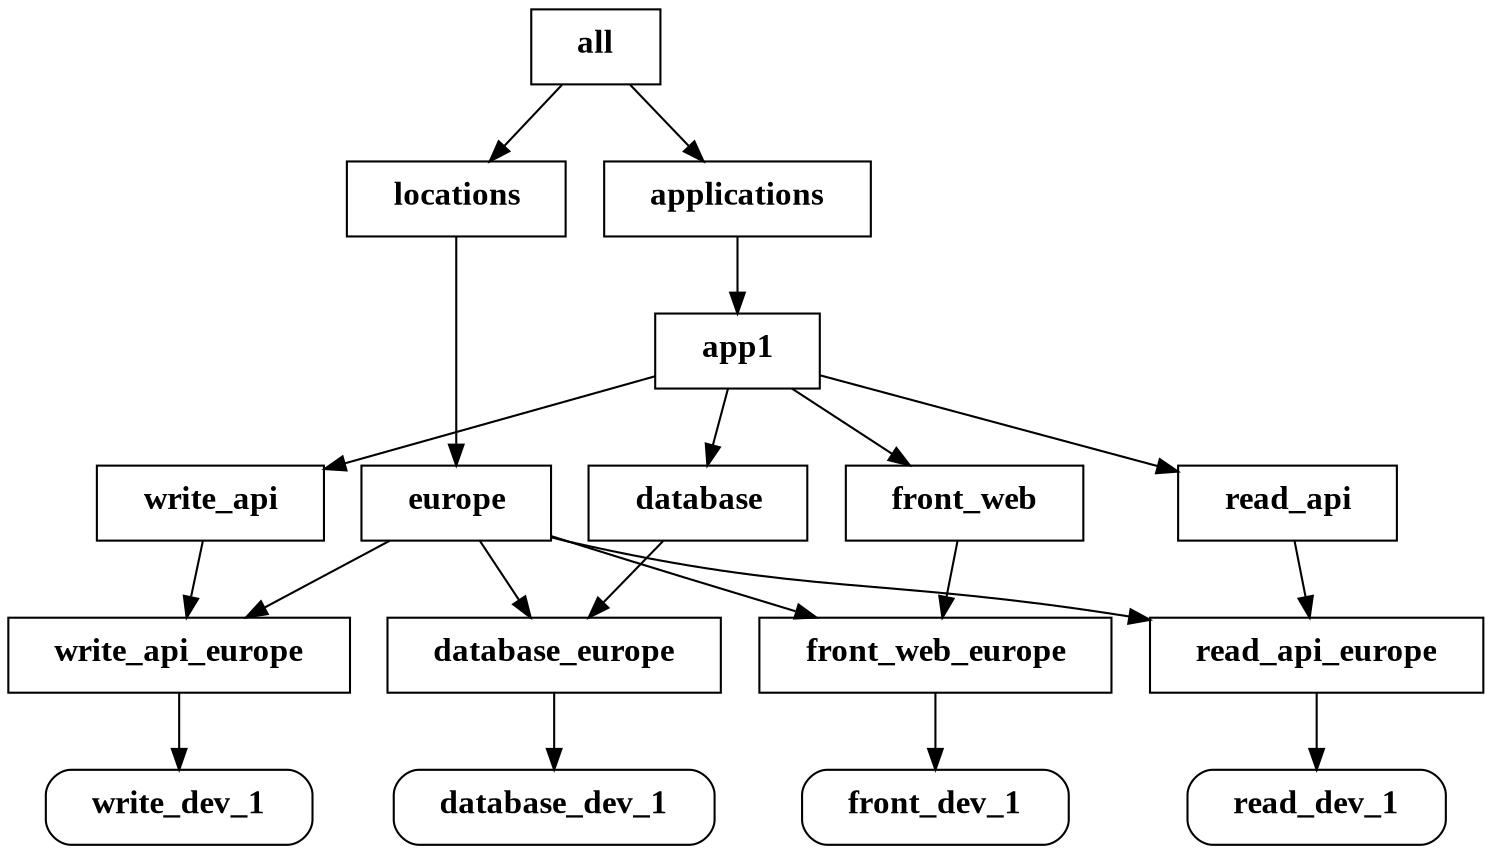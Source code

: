 digraph "all" {
  rankdir=TB;

  "all" [shape=record label=<
<table border="0" cellborder="0">
  <tr><td><b>
  <font face="Times New Roman, Bold" point-size="16">all</font>
  </b></td></tr>
</table>
>]
  "app1" [shape=record label=<
<table border="0" cellborder="0">
  <tr><td><b>
  <font face="Times New Roman, Bold" point-size="16">app1</font>
  </b></td></tr>
</table>
>]
  "applications" [shape=record label=<
<table border="0" cellborder="0">
  <tr><td><b>
  <font face="Times New Roman, Bold" point-size="16">applications</font>
  </b></td></tr>
</table>
>]
  "database" [shape=record label=<
<table border="0" cellborder="0">
  <tr><td><b>
  <font face="Times New Roman, Bold" point-size="16">database</font>
  </b></td></tr>
</table>
>]
  "database_dev_1" [shape=record style=rounded label=<
<table border="0" cellborder="0">
  <tr><td><b>
  <font face="Times New Roman, Bold" point-size="16">database_dev_1</font>
  </b></td></tr>
</table>
>]
  "database_europe" [shape=record label=<
<table border="0" cellborder="0">
  <tr><td><b>
  <font face="Times New Roman, Bold" point-size="16">database_europe</font>
  </b></td></tr>
</table>
>]
  "europe" [shape=record label=<
<table border="0" cellborder="0">
  <tr><td><b>
  <font face="Times New Roman, Bold" point-size="16">europe</font>
  </b></td></tr>
</table>
>]
  "front_dev_1" [shape=record style=rounded label=<
<table border="0" cellborder="0">
  <tr><td><b>
  <font face="Times New Roman, Bold" point-size="16">front_dev_1</font>
  </b></td></tr>
</table>
>]
  "front_web" [shape=record label=<
<table border="0" cellborder="0">
  <tr><td><b>
  <font face="Times New Roman, Bold" point-size="16">front_web</font>
  </b></td></tr>
</table>
>]
  "front_web_europe" [shape=record label=<
<table border="0" cellborder="0">
  <tr><td><b>
  <font face="Times New Roman, Bold" point-size="16">front_web_europe</font>
  </b></td></tr>
</table>
>]
  "locations" [shape=record label=<
<table border="0" cellborder="0">
  <tr><td><b>
  <font face="Times New Roman, Bold" point-size="16">locations</font>
  </b></td></tr>
</table>
>]
  "read_api" [shape=record label=<
<table border="0" cellborder="0">
  <tr><td><b>
  <font face="Times New Roman, Bold" point-size="16">read_api</font>
  </b></td></tr>
</table>
>]
  "read_api_europe" [shape=record label=<
<table border="0" cellborder="0">
  <tr><td><b>
  <font face="Times New Roman, Bold" point-size="16">read_api_europe</font>
  </b></td></tr>
</table>
>]
  "read_dev_1" [shape=record style=rounded label=<
<table border="0" cellborder="0">
  <tr><td><b>
  <font face="Times New Roman, Bold" point-size="16">read_dev_1</font>
  </b></td></tr>
</table>
>]
  "write_api" [shape=record label=<
<table border="0" cellborder="0">
  <tr><td><b>
  <font face="Times New Roman, Bold" point-size="16">write_api</font>
  </b></td></tr>
</table>
>]
  "write_api_europe" [shape=record label=<
<table border="0" cellborder="0">
  <tr><td><b>
  <font face="Times New Roman, Bold" point-size="16">write_api_europe</font>
  </b></td></tr>
</table>
>]
  "write_dev_1" [shape=record style=rounded label=<
<table border="0" cellborder="0">
  <tr><td><b>
  <font face="Times New Roman, Bold" point-size="16">write_dev_1</font>
  </b></td></tr>
</table>
>]

  "all" -> "applications";
  "all" -> "locations";
  "app1" -> "database";
  "app1" -> "read_api";
  "app1" -> "front_web";
  "app1" -> "write_api";
  "applications" -> "app1";
  "database" -> "database_europe";
  "database_europe" -> "database_dev_1";
  "europe" -> "write_api_europe";
  "europe" -> "database_europe";
  "europe" -> "front_web_europe";
  "europe" -> "read_api_europe";
  "front_web" -> "front_web_europe";
  "front_web_europe" -> "front_dev_1";
  "locations" -> "europe";
  "read_api" -> "read_api_europe";
  "read_api_europe" -> "read_dev_1";
  "write_api" -> "write_api_europe";
  "write_api_europe" -> "write_dev_1";
}

